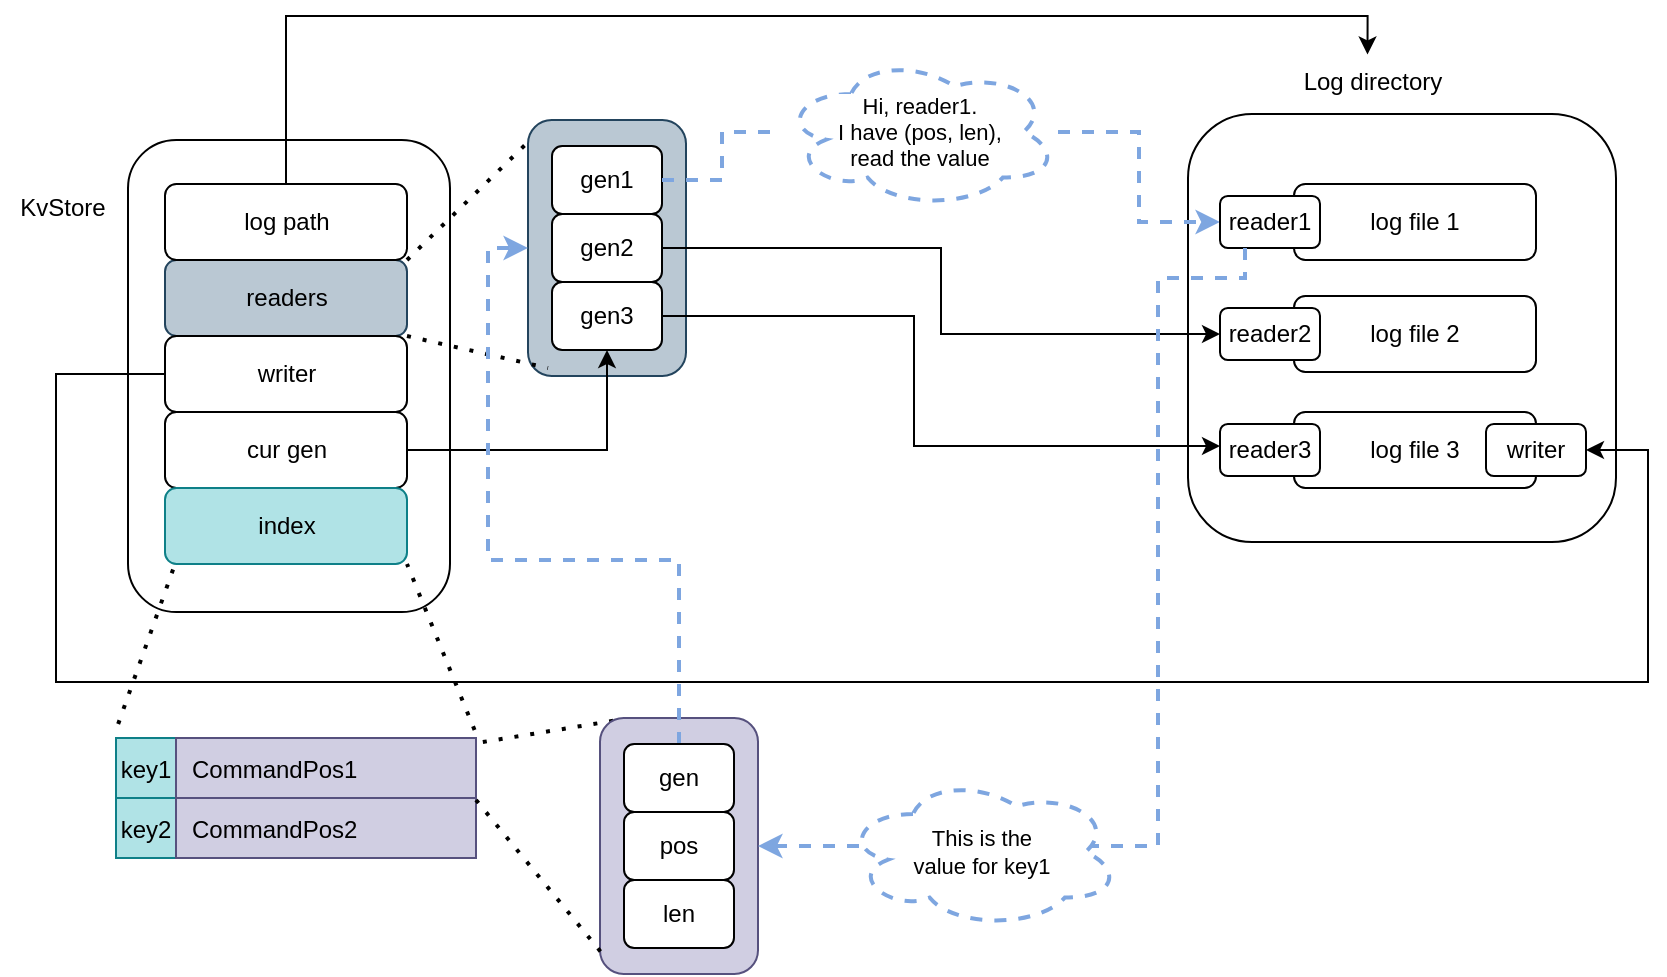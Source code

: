 <mxfile version="21.0.6" type="github">
  <diagram name="Page-1" id="BRIWeSCua2ZOkDrTRVlF">
    <mxGraphModel dx="1250" dy="731" grid="0" gridSize="10" guides="1" tooltips="1" connect="1" arrows="1" fold="1" page="1" pageScale="1" pageWidth="850" pageHeight="1100" math="0" shadow="0">
      <root>
        <mxCell id="0" />
        <mxCell id="1" parent="0" />
        <mxCell id="O1OOal9oUfB2STQtyPn--116" value="" style="rounded=1;whiteSpace=wrap;html=1;" vertex="1" parent="1">
          <mxGeometry x="624" y="206" width="214" height="214" as="geometry" />
        </mxCell>
        <mxCell id="O1OOal9oUfB2STQtyPn--53" value="" style="rounded=1;whiteSpace=wrap;html=1;fillColor=#bac8d3;strokeColor=#23445d;" vertex="1" parent="1">
          <mxGeometry x="294" y="209" width="79" height="128" as="geometry" />
        </mxCell>
        <mxCell id="O1OOal9oUfB2STQtyPn--1" value="" style="rounded=1;whiteSpace=wrap;html=1;" vertex="1" parent="1">
          <mxGeometry x="94" y="219" width="161" height="236" as="geometry" />
        </mxCell>
        <mxCell id="O1OOal9oUfB2STQtyPn--2" value="KvStore" style="text;html=1;align=center;verticalAlign=middle;resizable=0;points=[];autosize=1;strokeColor=none;fillColor=none;" vertex="1" parent="1">
          <mxGeometry x="30" y="240" width="61" height="26" as="geometry" />
        </mxCell>
        <mxCell id="O1OOal9oUfB2STQtyPn--4" value="Log directory" style="text;html=1;align=center;verticalAlign=middle;resizable=0;points=[];autosize=1;strokeColor=none;fillColor=none;" vertex="1" parent="1">
          <mxGeometry x="672" y="177" width="87" height="26" as="geometry" />
        </mxCell>
        <mxCell id="O1OOal9oUfB2STQtyPn--5" value="readers" style="rounded=1;whiteSpace=wrap;html=1;fillColor=#bac8d3;strokeColor=#23445d;" vertex="1" parent="1">
          <mxGeometry x="112.5" y="279" width="121" height="38" as="geometry" />
        </mxCell>
        <mxCell id="O1OOal9oUfB2STQtyPn--52" style="edgeStyle=orthogonalEdgeStyle;rounded=0;orthogonalLoop=1;jettySize=auto;html=1;exitX=0.5;exitY=0;exitDx=0;exitDy=0;entryX=0.48;entryY=-0.029;entryDx=0;entryDy=0;entryPerimeter=0;" edge="1" parent="1" source="O1OOal9oUfB2STQtyPn--6" target="O1OOal9oUfB2STQtyPn--4">
          <mxGeometry relative="1" as="geometry" />
        </mxCell>
        <mxCell id="O1OOal9oUfB2STQtyPn--6" value="log path" style="rounded=1;whiteSpace=wrap;html=1;" vertex="1" parent="1">
          <mxGeometry x="112.5" y="241" width="121" height="38" as="geometry" />
        </mxCell>
        <mxCell id="O1OOal9oUfB2STQtyPn--42" style="edgeStyle=orthogonalEdgeStyle;rounded=0;orthogonalLoop=1;jettySize=auto;html=1;entryX=1;entryY=0.5;entryDx=0;entryDy=0;" edge="1" parent="1" source="O1OOal9oUfB2STQtyPn--7" target="O1OOal9oUfB2STQtyPn--63">
          <mxGeometry relative="1" as="geometry">
            <mxPoint x="447" y="476.029" as="targetPoint" />
            <Array as="points">
              <mxPoint x="58" y="336" />
              <mxPoint x="58" y="490" />
              <mxPoint x="854" y="490" />
              <mxPoint x="854" y="374" />
            </Array>
          </mxGeometry>
        </mxCell>
        <mxCell id="O1OOal9oUfB2STQtyPn--7" value="writer" style="rounded=1;whiteSpace=wrap;html=1;" vertex="1" parent="1">
          <mxGeometry x="112.5" y="317" width="121" height="38" as="geometry" />
        </mxCell>
        <mxCell id="O1OOal9oUfB2STQtyPn--65" style="edgeStyle=orthogonalEdgeStyle;rounded=0;orthogonalLoop=1;jettySize=auto;html=1;" edge="1" parent="1" source="O1OOal9oUfB2STQtyPn--8" target="O1OOal9oUfB2STQtyPn--36">
          <mxGeometry relative="1" as="geometry" />
        </mxCell>
        <mxCell id="O1OOal9oUfB2STQtyPn--8" value="cur gen" style="rounded=1;whiteSpace=wrap;html=1;" vertex="1" parent="1">
          <mxGeometry x="112.5" y="355" width="121" height="38" as="geometry" />
        </mxCell>
        <mxCell id="O1OOal9oUfB2STQtyPn--9" value="index" style="rounded=1;whiteSpace=wrap;html=1;fillColor=#b0e3e6;strokeColor=#0e8088;" vertex="1" parent="1">
          <mxGeometry x="112.5" y="393" width="121" height="38" as="geometry" />
        </mxCell>
        <mxCell id="O1OOal9oUfB2STQtyPn--10" value="log file 1" style="rounded=1;whiteSpace=wrap;html=1;" vertex="1" parent="1">
          <mxGeometry x="677" y="241" width="121" height="38" as="geometry" />
        </mxCell>
        <mxCell id="O1OOal9oUfB2STQtyPn--11" value="log file 2" style="rounded=1;whiteSpace=wrap;html=1;" vertex="1" parent="1">
          <mxGeometry x="677" y="297" width="121" height="38" as="geometry" />
        </mxCell>
        <mxCell id="O1OOal9oUfB2STQtyPn--12" value="log file 3" style="rounded=1;whiteSpace=wrap;html=1;" vertex="1" parent="1">
          <mxGeometry x="677" y="355" width="121" height="38" as="geometry" />
        </mxCell>
        <mxCell id="O1OOal9oUfB2STQtyPn--29" value="gen1" style="rounded=1;whiteSpace=wrap;html=1;" vertex="1" parent="1">
          <mxGeometry x="306" y="222" width="55" height="34" as="geometry" />
        </mxCell>
        <mxCell id="O1OOal9oUfB2STQtyPn--31" style="edgeStyle=orthogonalEdgeStyle;rounded=0;orthogonalLoop=1;jettySize=auto;html=1;exitX=1;exitY=0.5;exitDx=0;exitDy=0;strokeColor=#7EA6E0;dashed=1;strokeWidth=2;startArrow=none;" edge="1" parent="1" source="O1OOal9oUfB2STQtyPn--108" target="O1OOal9oUfB2STQtyPn--58">
          <mxGeometry relative="1" as="geometry">
            <mxPoint x="416" y="239" as="sourcePoint" />
            <mxPoint x="565" y="249" as="targetPoint" />
          </mxGeometry>
        </mxCell>
        <mxCell id="O1OOal9oUfB2STQtyPn--33" value="gen2" style="rounded=1;whiteSpace=wrap;html=1;" vertex="1" parent="1">
          <mxGeometry x="306" y="256" width="55" height="34" as="geometry" />
        </mxCell>
        <mxCell id="O1OOal9oUfB2STQtyPn--35" style="edgeStyle=orthogonalEdgeStyle;rounded=0;orthogonalLoop=1;jettySize=auto;html=1;entryX=0;entryY=0.5;entryDx=0;entryDy=0;exitX=1;exitY=0.5;exitDx=0;exitDy=0;" edge="1" parent="1" source="O1OOal9oUfB2STQtyPn--33" target="O1OOal9oUfB2STQtyPn--60">
          <mxGeometry relative="1" as="geometry">
            <mxPoint x="416" y="273" as="sourcePoint" />
          </mxGeometry>
        </mxCell>
        <mxCell id="O1OOal9oUfB2STQtyPn--36" value="gen3" style="rounded=1;whiteSpace=wrap;html=1;" vertex="1" parent="1">
          <mxGeometry x="306" y="290" width="55" height="34" as="geometry" />
        </mxCell>
        <mxCell id="O1OOal9oUfB2STQtyPn--38" style="edgeStyle=orthogonalEdgeStyle;rounded=0;orthogonalLoop=1;jettySize=auto;html=1;" edge="1" parent="1" source="O1OOal9oUfB2STQtyPn--36" target="O1OOal9oUfB2STQtyPn--61">
          <mxGeometry relative="1" as="geometry">
            <mxPoint x="416" y="307" as="sourcePoint" />
            <Array as="points">
              <mxPoint x="487" y="307" />
              <mxPoint x="487" y="372" />
            </Array>
          </mxGeometry>
        </mxCell>
        <mxCell id="O1OOal9oUfB2STQtyPn--54" value="" style="endArrow=none;dashed=1;html=1;dashPattern=1 3;strokeWidth=2;rounded=0;entryX=0.017;entryY=0.076;entryDx=0;entryDy=0;entryPerimeter=0;" edge="1" parent="1" target="O1OOal9oUfB2STQtyPn--53">
          <mxGeometry width="50" height="50" relative="1" as="geometry">
            <mxPoint x="233.5" y="279" as="sourcePoint" />
            <mxPoint x="283.5" y="229" as="targetPoint" />
          </mxGeometry>
        </mxCell>
        <mxCell id="O1OOal9oUfB2STQtyPn--55" value="" style="endArrow=none;dashed=1;html=1;dashPattern=1 3;strokeWidth=2;rounded=0;exitX=1;exitY=1;exitDx=0;exitDy=0;" edge="1" parent="1" source="O1OOal9oUfB2STQtyPn--5">
          <mxGeometry width="50" height="50" relative="1" as="geometry">
            <mxPoint x="359" y="385" as="sourcePoint" />
            <mxPoint x="304" y="333" as="targetPoint" />
          </mxGeometry>
        </mxCell>
        <mxCell id="O1OOal9oUfB2STQtyPn--58" value="reader1" style="rounded=1;whiteSpace=wrap;html=1;" vertex="1" parent="1">
          <mxGeometry x="640" y="247" width="50" height="26" as="geometry" />
        </mxCell>
        <mxCell id="O1OOal9oUfB2STQtyPn--60" value="reader2" style="rounded=1;whiteSpace=wrap;html=1;" vertex="1" parent="1">
          <mxGeometry x="640" y="303" width="50" height="26" as="geometry" />
        </mxCell>
        <mxCell id="O1OOal9oUfB2STQtyPn--61" value="reader3" style="rounded=1;whiteSpace=wrap;html=1;" vertex="1" parent="1">
          <mxGeometry x="640" y="361" width="50" height="26" as="geometry" />
        </mxCell>
        <mxCell id="O1OOal9oUfB2STQtyPn--63" value="writer" style="rounded=1;whiteSpace=wrap;html=1;" vertex="1" parent="1">
          <mxGeometry x="773" y="361" width="50" height="26" as="geometry" />
        </mxCell>
        <mxCell id="O1OOal9oUfB2STQtyPn--90" value="" style="shape=table;startSize=0;container=1;collapsible=1;childLayout=tableLayout;fixedRows=1;rowLines=1;fontStyle=0;align=center;resizeLast=1;collapsible=0;whiteSpace=wrap;html=1;fillColor=#b0e3e6;strokeColor=#0e8088;" vertex="1" parent="1">
          <mxGeometry x="88" y="518" width="180" height="60" as="geometry" />
        </mxCell>
        <mxCell id="O1OOal9oUfB2STQtyPn--91" value="" style="shape=tableRow;horizontal=0;startSize=0;swimlaneHead=0;swimlaneBody=0;collapsible=0;dropTarget=0;points=[[0,0.5],[1,0.5]];portConstraint=eastwest;top=0;left=0;right=0;bottom=0;fillColor=#b0e3e6;strokeColor=#0e8088;" vertex="1" parent="O1OOal9oUfB2STQtyPn--90">
          <mxGeometry width="180" height="30" as="geometry" />
        </mxCell>
        <mxCell id="O1OOal9oUfB2STQtyPn--92" value="key1" style="shape=partialRectangle;connectable=0;top=1;left=1;bottom=1;right=1;editable=1;overflow=hidden;fillColor=#b0e3e6;strokeColor=#0e8088;" vertex="1" parent="O1OOal9oUfB2STQtyPn--91">
          <mxGeometry width="30" height="30" as="geometry">
            <mxRectangle width="30" height="30" as="alternateBounds" />
          </mxGeometry>
        </mxCell>
        <mxCell id="O1OOal9oUfB2STQtyPn--93" value="CommandPos1" style="shape=partialRectangle;connectable=0;top=1;left=1;bottom=1;right=1;align=left;spacingLeft=6;overflow=hidden;fillColor=#d0cee2;strokeColor=#56517e;" vertex="1" parent="O1OOal9oUfB2STQtyPn--91">
          <mxGeometry x="30" width="150" height="30" as="geometry">
            <mxRectangle width="150" height="30" as="alternateBounds" />
          </mxGeometry>
        </mxCell>
        <mxCell id="O1OOal9oUfB2STQtyPn--94" value="" style="shape=tableRow;horizontal=0;startSize=0;swimlaneHead=0;swimlaneBody=0;collapsible=0;dropTarget=0;points=[[0,0.5],[1,0.5]];portConstraint=eastwest;top=0;left=0;right=0;bottom=0;fillColor=#b0e3e6;strokeColor=#0e8088;" vertex="1" parent="O1OOal9oUfB2STQtyPn--90">
          <mxGeometry y="30" width="180" height="30" as="geometry" />
        </mxCell>
        <mxCell id="O1OOal9oUfB2STQtyPn--95" value="key2" style="shape=partialRectangle;connectable=0;top=1;left=1;bottom=1;right=1;editable=1;overflow=hidden;fillColor=#b0e3e6;strokeColor=#0e8088;" vertex="1" parent="O1OOal9oUfB2STQtyPn--94">
          <mxGeometry width="30" height="30" as="geometry">
            <mxRectangle width="30" height="30" as="alternateBounds" />
          </mxGeometry>
        </mxCell>
        <mxCell id="O1OOal9oUfB2STQtyPn--96" value="CommandPos2" style="shape=partialRectangle;connectable=0;top=1;left=1;bottom=1;right=1;align=left;spacingLeft=6;overflow=hidden;fillColor=#d0cee2;strokeColor=#56517e;" vertex="1" parent="O1OOal9oUfB2STQtyPn--94">
          <mxGeometry x="30" width="150" height="30" as="geometry">
            <mxRectangle width="150" height="30" as="alternateBounds" />
          </mxGeometry>
        </mxCell>
        <mxCell id="O1OOal9oUfB2STQtyPn--98" value="" style="endArrow=none;dashed=1;html=1;dashPattern=1 3;strokeWidth=2;rounded=0;exitX=1.019;exitY=0.067;exitDx=0;exitDy=0;exitPerimeter=0;entryX=0.093;entryY=0.01;entryDx=0;entryDy=0;entryPerimeter=0;" edge="1" parent="1" source="O1OOal9oUfB2STQtyPn--91" target="O1OOal9oUfB2STQtyPn--101">
          <mxGeometry width="50" height="50" relative="1" as="geometry">
            <mxPoint x="264.5" y="548" as="sourcePoint" />
            <mxPoint x="328" y="516" as="targetPoint" />
          </mxGeometry>
        </mxCell>
        <mxCell id="O1OOal9oUfB2STQtyPn--101" value="" style="rounded=1;whiteSpace=wrap;html=1;fillColor=#d0cee2;strokeColor=#56517e;" vertex="1" parent="1">
          <mxGeometry x="330" y="508" width="79" height="128" as="geometry" />
        </mxCell>
        <mxCell id="O1OOal9oUfB2STQtyPn--105" style="edgeStyle=orthogonalEdgeStyle;rounded=0;orthogonalLoop=1;jettySize=auto;html=1;entryX=0;entryY=0.5;entryDx=0;entryDy=0;dashed=1;strokeColor=#7EA6E0;strokeWidth=2;" edge="1" parent="1" source="O1OOal9oUfB2STQtyPn--102" target="O1OOal9oUfB2STQtyPn--53">
          <mxGeometry relative="1" as="geometry">
            <mxPoint x="437" y="449" as="targetPoint" />
          </mxGeometry>
        </mxCell>
        <mxCell id="O1OOal9oUfB2STQtyPn--102" value="gen" style="rounded=1;whiteSpace=wrap;html=1;" vertex="1" parent="1">
          <mxGeometry x="342" y="521" width="55" height="34" as="geometry" />
        </mxCell>
        <mxCell id="O1OOal9oUfB2STQtyPn--103" value="pos" style="rounded=1;whiteSpace=wrap;html=1;" vertex="1" parent="1">
          <mxGeometry x="342" y="555" width="55" height="34" as="geometry" />
        </mxCell>
        <mxCell id="O1OOal9oUfB2STQtyPn--104" value="len" style="rounded=1;whiteSpace=wrap;html=1;" vertex="1" parent="1">
          <mxGeometry x="342" y="589" width="55" height="34" as="geometry" />
        </mxCell>
        <mxCell id="O1OOal9oUfB2STQtyPn--109" value="" style="edgeStyle=orthogonalEdgeStyle;rounded=0;orthogonalLoop=1;jettySize=auto;html=1;exitX=1;exitY=0.5;exitDx=0;exitDy=0;strokeColor=#7EA6E0;dashed=1;strokeWidth=2;endArrow=none;" edge="1" parent="1" source="O1OOal9oUfB2STQtyPn--29" target="O1OOal9oUfB2STQtyPn--108">
          <mxGeometry relative="1" as="geometry">
            <mxPoint x="361" y="239" as="sourcePoint" />
            <mxPoint x="640" y="260" as="targetPoint" />
            <Array as="points" />
          </mxGeometry>
        </mxCell>
        <mxCell id="O1OOal9oUfB2STQtyPn--108" value="Hi, reader1. &lt;br&gt;I have (pos, len), &lt;br&gt;read the value" style="ellipse;shape=cloud;whiteSpace=wrap;html=1;labelBackgroundColor=default;endArrow=classic;fontSize=11;rounded=0;strokeColor=#7EA6E0;dashed=1;strokeWidth=2;" vertex="1" parent="1">
          <mxGeometry x="421" y="177" width="138" height="76" as="geometry" />
        </mxCell>
        <mxCell id="O1OOal9oUfB2STQtyPn--110" style="edgeStyle=orthogonalEdgeStyle;rounded=0;orthogonalLoop=1;jettySize=auto;html=1;strokeColor=#7EA6E0;dashed=1;strokeWidth=2;startArrow=none;entryX=1;entryY=0.5;entryDx=0;entryDy=0;exitX=0.25;exitY=1;exitDx=0;exitDy=0;" edge="1" parent="1" source="O1OOal9oUfB2STQtyPn--58" target="O1OOal9oUfB2STQtyPn--101">
          <mxGeometry relative="1" as="geometry">
            <mxPoint x="481" y="569" as="sourcePoint" />
            <mxPoint x="650" y="270" as="targetPoint" />
            <Array as="points">
              <mxPoint x="653" y="288" />
              <mxPoint x="609" y="288" />
              <mxPoint x="609" y="572" />
            </Array>
          </mxGeometry>
        </mxCell>
        <mxCell id="O1OOal9oUfB2STQtyPn--112" value="This is the &lt;br&gt;value for key1" style="ellipse;shape=cloud;whiteSpace=wrap;html=1;labelBackgroundColor=default;endArrow=classic;fontSize=11;rounded=0;strokeColor=#7EA6E0;dashed=1;strokeWidth=2;" vertex="1" parent="1">
          <mxGeometry x="452" y="537" width="138" height="76" as="geometry" />
        </mxCell>
        <mxCell id="O1OOal9oUfB2STQtyPn--113" value="" style="endArrow=none;dashed=1;html=1;dashPattern=1 3;strokeWidth=2;rounded=0;exitX=0.006;exitY=-0.233;exitDx=0;exitDy=0;exitPerimeter=0;" edge="1" parent="1" source="O1OOal9oUfB2STQtyPn--91">
          <mxGeometry width="50" height="50" relative="1" as="geometry">
            <mxPoint x="54" y="463" as="sourcePoint" />
            <mxPoint x="117.5" y="431" as="targetPoint" />
          </mxGeometry>
        </mxCell>
        <mxCell id="O1OOal9oUfB2STQtyPn--114" value="" style="endArrow=none;dashed=1;html=1;dashPattern=1 3;strokeWidth=2;rounded=0;exitX=0.996;exitY=-0.133;exitDx=0;exitDy=0;exitPerimeter=0;entryX=1;entryY=1;entryDx=0;entryDy=0;" edge="1" parent="1" source="O1OOal9oUfB2STQtyPn--91" target="O1OOal9oUfB2STQtyPn--9">
          <mxGeometry width="50" height="50" relative="1" as="geometry">
            <mxPoint x="99" y="521" as="sourcePoint" />
            <mxPoint x="127.5" y="441" as="targetPoint" />
          </mxGeometry>
        </mxCell>
        <mxCell id="O1OOal9oUfB2STQtyPn--115" value="" style="endArrow=none;dashed=1;html=1;dashPattern=1 3;strokeWidth=2;rounded=0;entryX=0.051;entryY=0.948;entryDx=0;entryDy=0;entryPerimeter=0;" edge="1" parent="1" target="O1OOal9oUfB2STQtyPn--101">
          <mxGeometry width="50" height="50" relative="1" as="geometry">
            <mxPoint x="268" y="549" as="sourcePoint" />
            <mxPoint x="340" y="518" as="targetPoint" />
          </mxGeometry>
        </mxCell>
      </root>
    </mxGraphModel>
  </diagram>
</mxfile>
